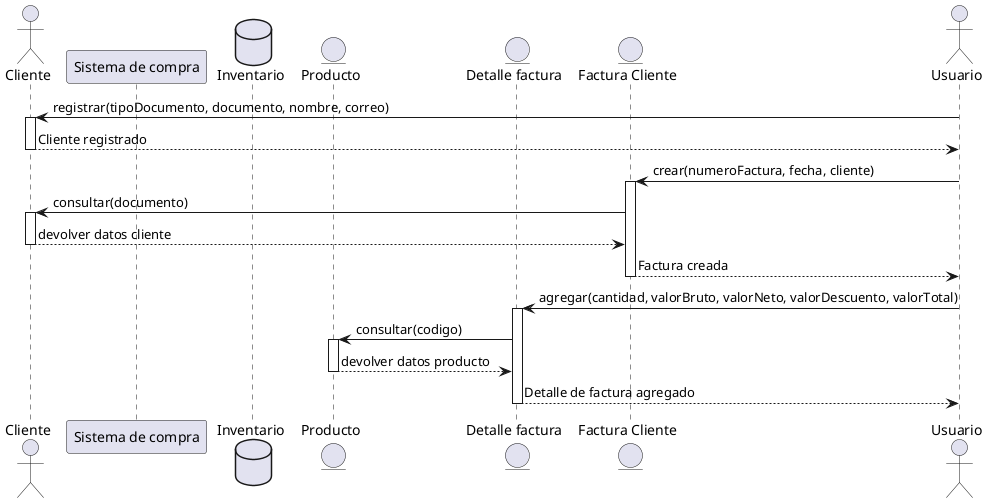 @startuml

actor Cliente
actor Usuario
participant "Sistema de compra" as Sistema
database "Inventario" as Inventario
entity "Producto" as Producto
entity "Detalle factura" as DetalleFactura
entity "Factura Cliente" as FacturaCliente 


actor Usuario
Usuario -> Cliente: registrar(tipoDocumento, documento, nombre, correo)
activate Cliente
Cliente --> Usuario: Cliente registrado
deactivate Cliente

Usuario -> FacturaCliente: crear(numeroFactura, fecha, cliente)
activate FacturaCliente
FacturaCliente -> Cliente: consultar(documento)
activate Cliente
Cliente --> FacturaCliente: devolver datos cliente
deactivate Cliente
FacturaCliente --> Usuario: Factura creada
deactivate FacturaCliente

Usuario -> DetalleFactura: agregar(cantidad, valorBruto, valorNeto, valorDescuento, valorTotal)
activate DetalleFactura
DetalleFactura -> Producto: consultar(codigo)
activate Producto
Producto --> DetalleFactura: devolver datos producto
deactivate Producto
DetalleFactura --> Usuario: Detalle de factura agregado
deactivate DetalleFactura



@enduml